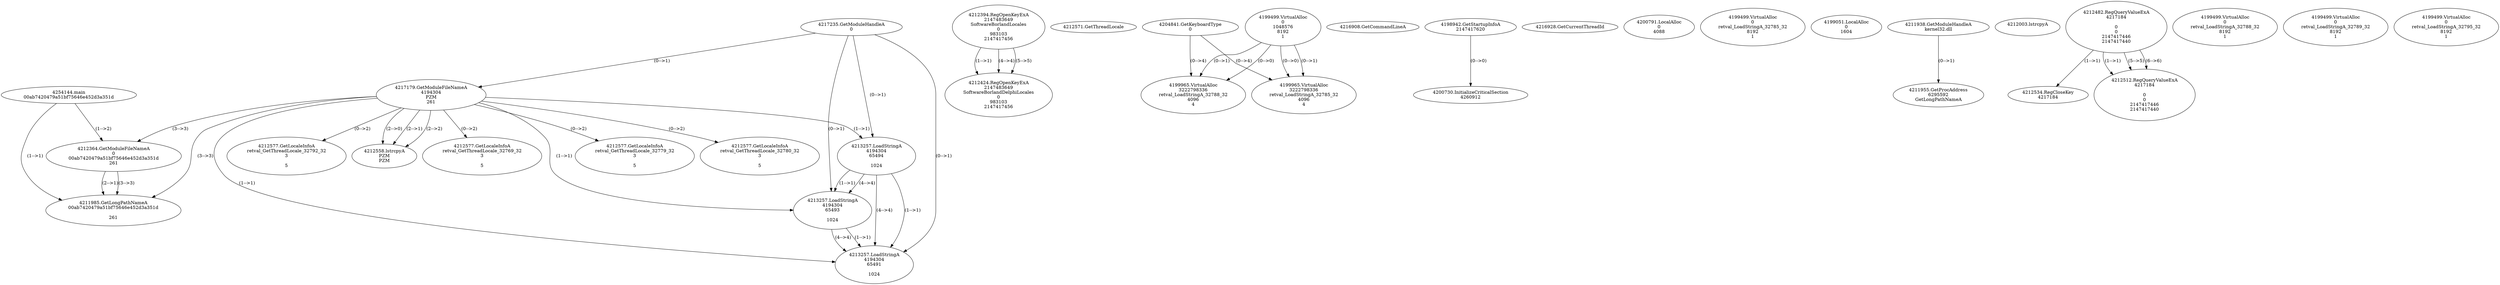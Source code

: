 // Global SCDG with merge call
digraph {
	0 [label="4254144.main
00ab7420479a51bf75646e452d3a351d"]
	1 [label="4217235.GetModuleHandleA
0"]
	2 [label="4217179.GetModuleFileNameA
4194304
PZM
261"]
	1 -> 2 [label="(0-->1)"]
	3 [label="4212364.GetModuleFileNameA
0
00ab7420479a51bf75646e452d3a351d
261"]
	0 -> 3 [label="(1-->2)"]
	2 -> 3 [label="(3-->3)"]
	4 [label="4212394.RegOpenKeyExA
2147483649
Software\Borland\Locales
0
983103
2147417456"]
	5 [label="4212424.RegOpenKeyExA
2147483649
Software\Borland\Delphi\Locales
0
983103
2147417456"]
	4 -> 5 [label="(1-->1)"]
	4 -> 5 [label="(4-->4)"]
	4 -> 5 [label="(5-->5)"]
	6 [label="4212558.lstrcpyA
PZM
PZM"]
	2 -> 6 [label="(2-->1)"]
	2 -> 6 [label="(2-->2)"]
	2 -> 6 [label="(2-->0)"]
	7 [label="4212571.GetThreadLocale
"]
	8 [label="4212577.GetLocaleInfoA
retval_GetThreadLocale_32769_32
3

5"]
	2 -> 8 [label="(0-->2)"]
	9 [label="4204841.GetKeyboardType
0"]
	10 [label="4216908.GetCommandLineA
"]
	11 [label="4198942.GetStartupInfoA
2147417620"]
	12 [label="4216928.GetCurrentThreadId
"]
	13 [label="4213257.LoadStringA
4194304
65494

1024"]
	1 -> 13 [label="(0-->1)"]
	2 -> 13 [label="(1-->1)"]
	14 [label="4200730.InitializeCriticalSection
4260912"]
	11 -> 14 [label="(0-->0)"]
	15 [label="4200791.LocalAlloc
0
4088"]
	16 [label="4199499.VirtualAlloc
0
retval_LoadStringA_32785_32
8192
1"]
	17 [label="4199051.LocalAlloc
0
1604"]
	18 [label="4211938.GetModuleHandleA
kernel32.dll"]
	19 [label="4211955.GetProcAddress
6295592
GetLongPathNameA"]
	18 -> 19 [label="(0-->1)"]
	20 [label="4211985.GetLongPathNameA
00ab7420479a51bf75646e452d3a351d

261"]
	0 -> 20 [label="(1-->1)"]
	3 -> 20 [label="(2-->1)"]
	2 -> 20 [label="(3-->3)"]
	3 -> 20 [label="(3-->3)"]
	21 [label="4212003.lstrcpyA

"]
	22 [label="4212482.RegQueryValueExA
4217184

0
0
2147417446
2147417440"]
	23 [label="4212534.RegCloseKey
4217184"]
	22 -> 23 [label="(1-->1)"]
	24 [label="4212577.GetLocaleInfoA
retval_GetThreadLocale_32779_32
3

5"]
	2 -> 24 [label="(0-->2)"]
	25 [label="4199499.VirtualAlloc
0
retval_LoadStringA_32788_32
8192
1"]
	26 [label="4212512.RegQueryValueExA
4217184

0
0
2147417446
2147417440"]
	22 -> 26 [label="(1-->1)"]
	22 -> 26 [label="(5-->5)"]
	22 -> 26 [label="(6-->6)"]
	27 [label="4212577.GetLocaleInfoA
retval_GetThreadLocale_32780_32
3

5"]
	2 -> 27 [label="(0-->2)"]
	28 [label="4199499.VirtualAlloc
0
retval_LoadStringA_32789_32
8192
1"]
	29 [label="4213257.LoadStringA
4194304
65493

1024"]
	1 -> 29 [label="(0-->1)"]
	2 -> 29 [label="(1-->1)"]
	13 -> 29 [label="(1-->1)"]
	13 -> 29 [label="(4-->4)"]
	30 [label="4199499.VirtualAlloc
0
retval_LoadStringA_32795_32
8192
1"]
	31 [label="4199499.VirtualAlloc
0
1048576
8192
1"]
	32 [label="4199965.VirtualAlloc
3222798336
retval_LoadStringA_32785_32
4096
4"]
	31 -> 32 [label="(0-->1)"]
	9 -> 32 [label="(0-->4)"]
	31 -> 32 [label="(0-->0)"]
	33 [label="4199965.VirtualAlloc
3222798336
retval_LoadStringA_32788_32
4096
4"]
	31 -> 33 [label="(0-->1)"]
	9 -> 33 [label="(0-->4)"]
	31 -> 33 [label="(0-->0)"]
	34 [label="4213257.LoadStringA
4194304
65491

1024"]
	1 -> 34 [label="(0-->1)"]
	2 -> 34 [label="(1-->1)"]
	13 -> 34 [label="(1-->1)"]
	29 -> 34 [label="(1-->1)"]
	13 -> 34 [label="(4-->4)"]
	29 -> 34 [label="(4-->4)"]
	35 [label="4212577.GetLocaleInfoA
retval_GetThreadLocale_32792_32
3

5"]
	2 -> 35 [label="(0-->2)"]
}
